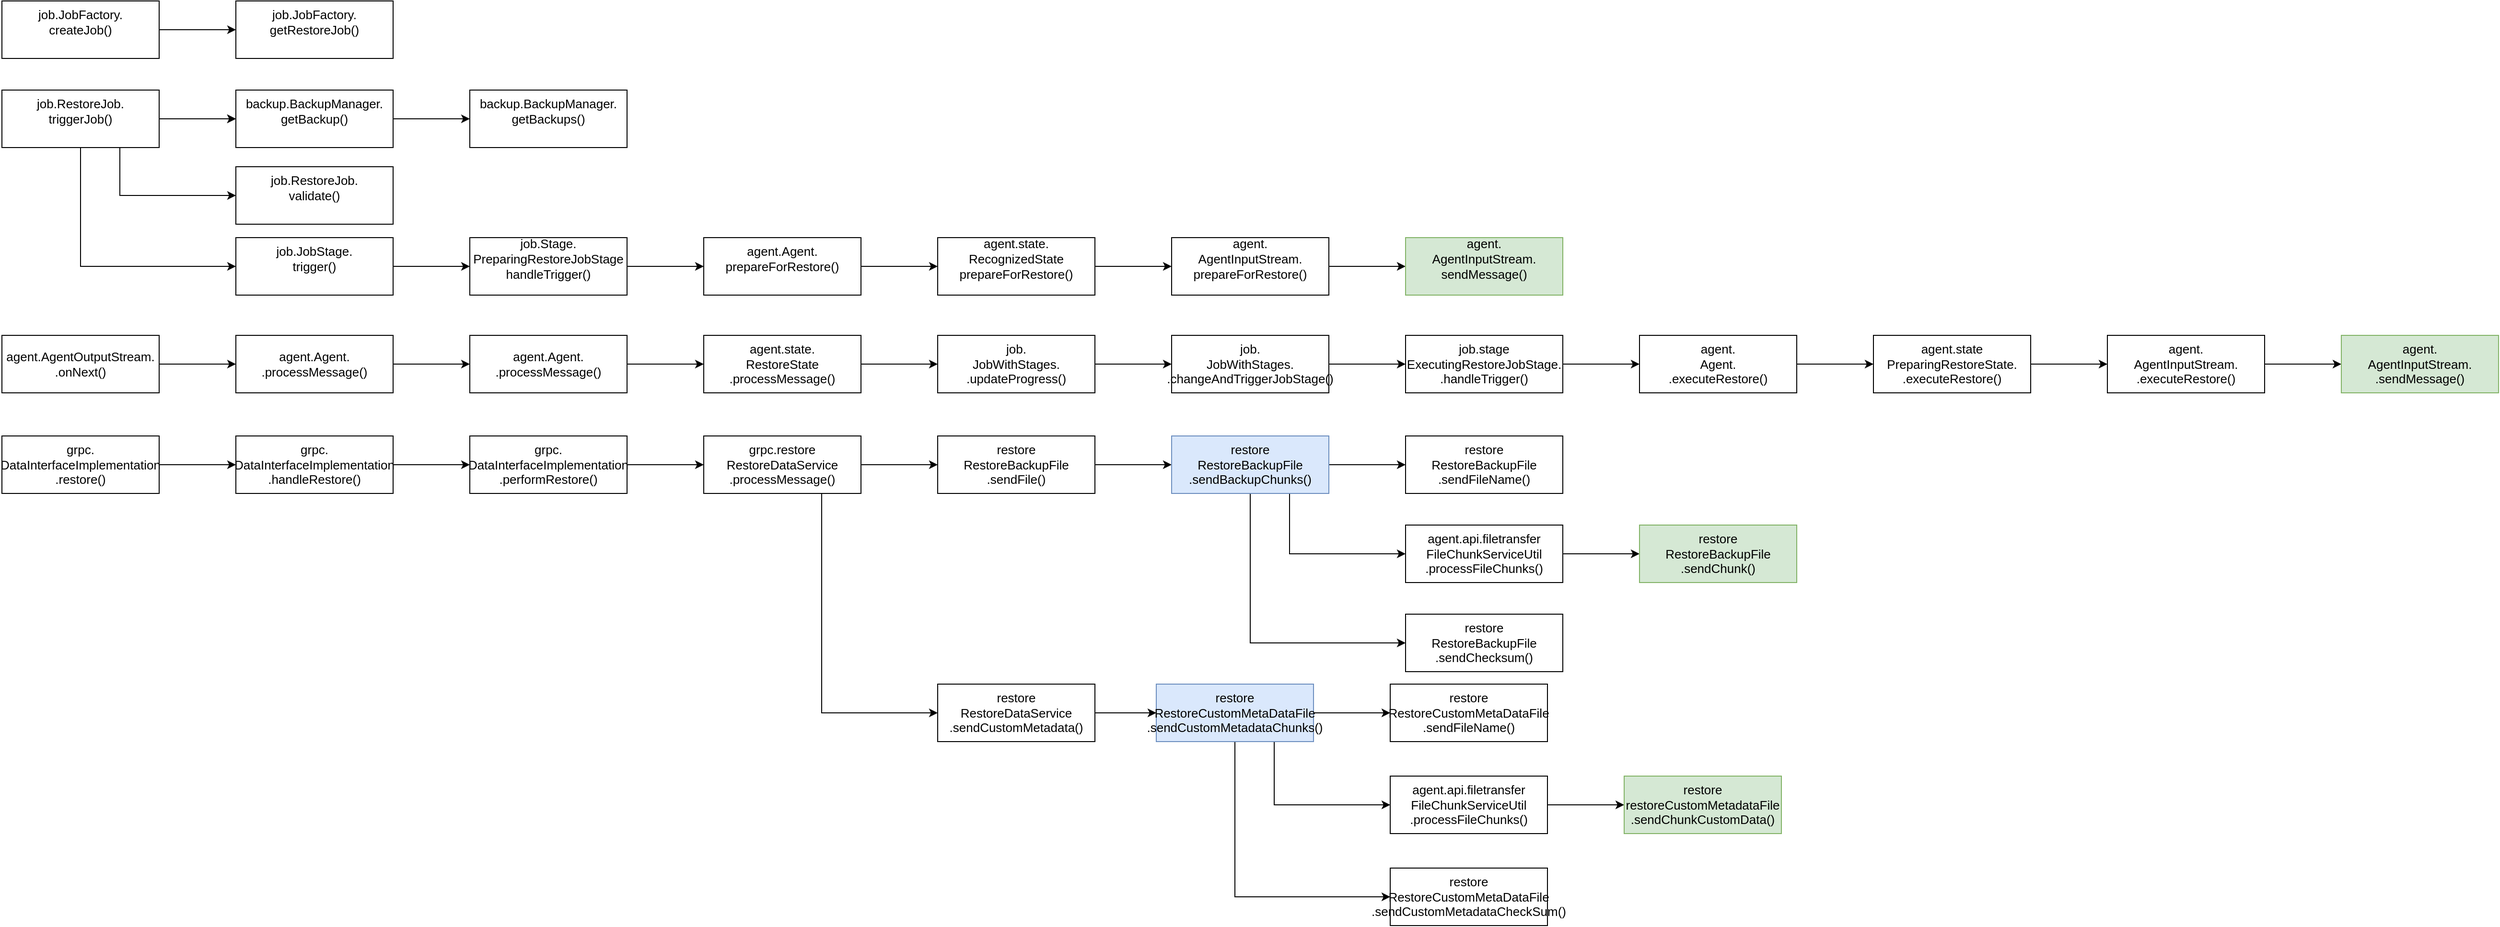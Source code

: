 <mxfile version="14.5.10" type="github" pages="2">
  <diagram id="lK9nZaVqMlM8sbXci29S" name="Page-1">
    <mxGraphModel dx="252" dy="563" grid="0" gridSize="10" guides="1" tooltips="1" connect="1" arrows="1" fold="1" page="0" pageScale="1" pageWidth="827" pageHeight="1169" math="0" shadow="0">
      <root>
        <mxCell id="0" />
        <mxCell id="1" parent="0" />
        <mxCell id="Fjx9dnmoz72Yz2STyHT2-3" value="" style="edgeStyle=orthogonalEdgeStyle;rounded=0;orthogonalLoop=1;jettySize=auto;html=1;fontSize=13;" parent="1" source="Fjx9dnmoz72Yz2STyHT2-1" target="Fjx9dnmoz72Yz2STyHT2-2" edge="1">
          <mxGeometry relative="1" as="geometry" />
        </mxCell>
        <UserObject label="&lt;div style=&quot;font-size: 13px;&quot;&gt;job.JobFactory.&lt;/div&gt;&lt;div style=&quot;font-size: 13px;&quot;&gt;createJob()&lt;br style=&quot;color: rgb(0, 0, 0); font-family: helvetica; font-size: 13px; font-style: normal; letter-spacing: normal; text-align: center; text-indent: 0px; text-transform: none; word-spacing: 0px; background-color: rgb(255, 255, 255);&quot;&gt;&lt;br style=&quot;font-size: 13px;&quot;&gt;&lt;/div&gt;" id="Fjx9dnmoz72Yz2STyHT2-1">
          <mxCell style="whiteSpace=wrap;html=1;align=center;treeFolding=1;treeMoving=1;newEdgeStyle={&quot;edgeStyle&quot;:&quot;elbowEdgeStyle&quot;,&quot;startArrow&quot;:&quot;none&quot;,&quot;endArrow&quot;:&quot;none&quot;};fontStyle=0;fontSize=13;" parent="1" vertex="1">
            <mxGeometry x="806" y="235" width="164" height="60" as="geometry" />
          </mxCell>
        </UserObject>
        <UserObject label="&lt;div style=&quot;font-size: 13px;&quot;&gt;job.JobFactory.&lt;/div&gt;&lt;div style=&quot;font-size: 13px;&quot;&gt;getRestoreJob()&lt;br style=&quot;color: rgb(0, 0, 0); font-family: helvetica; font-size: 13px; font-style: normal; letter-spacing: normal; text-align: center; text-indent: 0px; text-transform: none; word-spacing: 0px; background-color: rgb(255, 255, 255);&quot;&gt;&lt;br style=&quot;font-size: 13px;&quot;&gt;&lt;/div&gt;" id="Fjx9dnmoz72Yz2STyHT2-2">
          <mxCell style="whiteSpace=wrap;html=1;align=center;treeFolding=1;treeMoving=1;newEdgeStyle={&quot;edgeStyle&quot;:&quot;elbowEdgeStyle&quot;,&quot;startArrow&quot;:&quot;none&quot;,&quot;endArrow&quot;:&quot;none&quot;};fontStyle=0;fontSize=13;" parent="1" vertex="1">
            <mxGeometry x="1050" y="235" width="164" height="60" as="geometry" />
          </mxCell>
        </UserObject>
        <mxCell id="Fjx9dnmoz72Yz2STyHT2-6" value="" style="edgeStyle=orthogonalEdgeStyle;rounded=0;orthogonalLoop=1;jettySize=auto;html=1;fontSize=13;" parent="1" source="Fjx9dnmoz72Yz2STyHT2-4" target="Fjx9dnmoz72Yz2STyHT2-5" edge="1">
          <mxGeometry relative="1" as="geometry" />
        </mxCell>
        <mxCell id="Fjx9dnmoz72Yz2STyHT2-7" value="" style="edgeStyle=orthogonalEdgeStyle;rounded=0;orthogonalLoop=1;jettySize=auto;html=1;fontSize=13;" parent="1" source="Fjx9dnmoz72Yz2STyHT2-4" target="Fjx9dnmoz72Yz2STyHT2-5" edge="1">
          <mxGeometry relative="1" as="geometry" />
        </mxCell>
        <mxCell id="Fjx9dnmoz72Yz2STyHT2-9" style="edgeStyle=orthogonalEdgeStyle;rounded=0;orthogonalLoop=1;jettySize=auto;html=1;exitX=0.75;exitY=1;exitDx=0;exitDy=0;entryX=0;entryY=0.5;entryDx=0;entryDy=0;fontSize=13;" parent="1" source="Fjx9dnmoz72Yz2STyHT2-4" target="Fjx9dnmoz72Yz2STyHT2-8" edge="1">
          <mxGeometry relative="1" as="geometry" />
        </mxCell>
        <mxCell id="Fjx9dnmoz72Yz2STyHT2-11" style="edgeStyle=orthogonalEdgeStyle;rounded=0;orthogonalLoop=1;jettySize=auto;html=1;exitX=0.5;exitY=1;exitDx=0;exitDy=0;entryX=0;entryY=0.5;entryDx=0;entryDy=0;fontSize=13;" parent="1" source="Fjx9dnmoz72Yz2STyHT2-4" target="Fjx9dnmoz72Yz2STyHT2-10" edge="1">
          <mxGeometry relative="1" as="geometry" />
        </mxCell>
        <UserObject label="&lt;div style=&quot;font-size: 13px;&quot;&gt;job.RestoreJob.&lt;/div&gt;&lt;div style=&quot;font-size: 13px;&quot;&gt;triggerJob()&lt;br style=&quot;color: rgb(0, 0, 0); font-family: helvetica; font-size: 13px; font-style: normal; letter-spacing: normal; text-align: center; text-indent: 0px; text-transform: none; word-spacing: 0px; background-color: rgb(255, 255, 255);&quot;&gt;&lt;br style=&quot;font-size: 13px;&quot;&gt;&lt;/div&gt;" id="Fjx9dnmoz72Yz2STyHT2-4">
          <mxCell style="whiteSpace=wrap;html=1;align=center;treeFolding=1;treeMoving=1;newEdgeStyle={&quot;edgeStyle&quot;:&quot;elbowEdgeStyle&quot;,&quot;startArrow&quot;:&quot;none&quot;,&quot;endArrow&quot;:&quot;none&quot;};fontStyle=0;fontSize=13;" parent="1" vertex="1">
            <mxGeometry x="806" y="328" width="164" height="60" as="geometry" />
          </mxCell>
        </UserObject>
        <mxCell id="Fjx9dnmoz72Yz2STyHT2-24" value="" style="edgeStyle=orthogonalEdgeStyle;rounded=0;orthogonalLoop=1;jettySize=auto;html=1;fontSize=13;" parent="1" source="Fjx9dnmoz72Yz2STyHT2-5" target="Fjx9dnmoz72Yz2STyHT2-23" edge="1">
          <mxGeometry relative="1" as="geometry" />
        </mxCell>
        <UserObject label="&lt;div style=&quot;font-size: 13px;&quot;&gt;backup.BackupManager.&lt;/div&gt;&lt;div style=&quot;font-size: 13px;&quot;&gt;getBackup()&lt;br style=&quot;color: rgb(0, 0, 0); font-family: helvetica; font-size: 13px; font-style: normal; letter-spacing: normal; text-align: center; text-indent: 0px; text-transform: none; word-spacing: 0px; background-color: rgb(255, 255, 255);&quot;&gt;&lt;br style=&quot;font-size: 13px;&quot;&gt;&lt;/div&gt;" id="Fjx9dnmoz72Yz2STyHT2-5">
          <mxCell style="whiteSpace=wrap;html=1;align=center;treeFolding=1;treeMoving=1;newEdgeStyle={&quot;edgeStyle&quot;:&quot;elbowEdgeStyle&quot;,&quot;startArrow&quot;:&quot;none&quot;,&quot;endArrow&quot;:&quot;none&quot;};fontStyle=0;fontSize=13;" parent="1" vertex="1">
            <mxGeometry x="1050" y="328" width="164" height="60" as="geometry" />
          </mxCell>
        </UserObject>
        <UserObject label="&lt;div style=&quot;font-size: 13px;&quot;&gt;job.RestoreJob.&lt;/div&gt;&lt;div style=&quot;font-size: 13px;&quot;&gt;validate()&lt;br style=&quot;color: rgb(0, 0, 0); font-family: helvetica; font-size: 13px; font-style: normal; letter-spacing: normal; text-align: center; text-indent: 0px; text-transform: none; word-spacing: 0px; background-color: rgb(255, 255, 255);&quot;&gt;&lt;br style=&quot;font-size: 13px;&quot;&gt;&lt;/div&gt;" id="Fjx9dnmoz72Yz2STyHT2-8">
          <mxCell style="whiteSpace=wrap;html=1;align=center;treeFolding=1;treeMoving=1;newEdgeStyle={&quot;edgeStyle&quot;:&quot;elbowEdgeStyle&quot;,&quot;startArrow&quot;:&quot;none&quot;,&quot;endArrow&quot;:&quot;none&quot;};fontStyle=0;fontSize=13;" parent="1" vertex="1">
            <mxGeometry x="1050" y="408" width="164" height="60" as="geometry" />
          </mxCell>
        </UserObject>
        <mxCell id="Fjx9dnmoz72Yz2STyHT2-13" value="" style="edgeStyle=orthogonalEdgeStyle;rounded=0;orthogonalLoop=1;jettySize=auto;html=1;fontSize=13;" parent="1" source="Fjx9dnmoz72Yz2STyHT2-10" target="Fjx9dnmoz72Yz2STyHT2-12" edge="1">
          <mxGeometry relative="1" as="geometry" />
        </mxCell>
        <UserObject label="&lt;div style=&quot;font-size: 13px;&quot;&gt;job.JobStage.&lt;/div&gt;&lt;div style=&quot;font-size: 13px;&quot;&gt;trigger()&lt;br style=&quot;color: rgb(0, 0, 0); font-family: helvetica; font-size: 13px; font-style: normal; letter-spacing: normal; text-align: center; text-indent: 0px; text-transform: none; word-spacing: 0px; background-color: rgb(255, 255, 255);&quot;&gt;&lt;br style=&quot;font-size: 13px;&quot;&gt;&lt;/div&gt;" id="Fjx9dnmoz72Yz2STyHT2-10">
          <mxCell style="whiteSpace=wrap;html=1;align=center;treeFolding=1;treeMoving=1;newEdgeStyle={&quot;edgeStyle&quot;:&quot;elbowEdgeStyle&quot;,&quot;startArrow&quot;:&quot;none&quot;,&quot;endArrow&quot;:&quot;none&quot;};fontStyle=0;fontSize=13;" parent="1" vertex="1">
            <mxGeometry x="1050" y="482" width="164" height="60" as="geometry" />
          </mxCell>
        </UserObject>
        <mxCell id="Fjx9dnmoz72Yz2STyHT2-15" value="" style="edgeStyle=orthogonalEdgeStyle;rounded=0;orthogonalLoop=1;jettySize=auto;html=1;fontSize=13;" parent="1" source="Fjx9dnmoz72Yz2STyHT2-12" target="Fjx9dnmoz72Yz2STyHT2-14" edge="1">
          <mxGeometry relative="1" as="geometry" />
        </mxCell>
        <UserObject label="&lt;div style=&quot;font-size: 13px;&quot;&gt;job.Stage.&lt;/div&gt;&lt;div style=&quot;font-size: 13px;&quot;&gt;PreparingRestoreJobStage&lt;/div&gt;&lt;div style=&quot;font-size: 13px;&quot;&gt;handleTrigger()&lt;br style=&quot;color: rgb(0, 0, 0); font-family: helvetica; font-size: 13px; font-style: normal; letter-spacing: normal; text-align: center; text-indent: 0px; text-transform: none; word-spacing: 0px; background-color: rgb(255, 255, 255);&quot;&gt;&lt;br style=&quot;font-size: 13px;&quot;&gt;&lt;/div&gt;" id="Fjx9dnmoz72Yz2STyHT2-12">
          <mxCell style="whiteSpace=wrap;html=1;align=center;treeFolding=1;treeMoving=1;newEdgeStyle={&quot;edgeStyle&quot;:&quot;elbowEdgeStyle&quot;,&quot;startArrow&quot;:&quot;none&quot;,&quot;endArrow&quot;:&quot;none&quot;};fontStyle=0;fontSize=13;" parent="1" vertex="1">
            <mxGeometry x="1294" y="482" width="164" height="60" as="geometry" />
          </mxCell>
        </UserObject>
        <mxCell id="Fjx9dnmoz72Yz2STyHT2-17" value="" style="edgeStyle=orthogonalEdgeStyle;rounded=0;orthogonalLoop=1;jettySize=auto;html=1;fontSize=13;" parent="1" source="Fjx9dnmoz72Yz2STyHT2-14" target="Fjx9dnmoz72Yz2STyHT2-16" edge="1">
          <mxGeometry relative="1" as="geometry" />
        </mxCell>
        <UserObject label="&lt;div style=&quot;font-size: 13px;&quot;&gt;agent.Agent.&lt;/div&gt;&lt;div style=&quot;font-size: 13px;&quot;&gt;&lt;span style=&quot;font-size: 13px;&quot;&gt;prepareForRestore()&lt;/span&gt;&lt;/div&gt;&lt;div style=&quot;font-size: 13px;&quot;&gt;&lt;br style=&quot;font-size: 13px;&quot;&gt;&lt;/div&gt;" id="Fjx9dnmoz72Yz2STyHT2-14">
          <mxCell style="whiteSpace=wrap;html=1;align=center;treeFolding=1;treeMoving=1;newEdgeStyle={&quot;edgeStyle&quot;:&quot;elbowEdgeStyle&quot;,&quot;startArrow&quot;:&quot;none&quot;,&quot;endArrow&quot;:&quot;none&quot;};fontStyle=0;fontSize=13;" parent="1" vertex="1">
            <mxGeometry x="1538" y="482" width="164" height="60" as="geometry" />
          </mxCell>
        </UserObject>
        <mxCell id="Fjx9dnmoz72Yz2STyHT2-20" value="" style="edgeStyle=orthogonalEdgeStyle;rounded=0;orthogonalLoop=1;jettySize=auto;html=1;fontSize=13;" parent="1" source="Fjx9dnmoz72Yz2STyHT2-16" target="Fjx9dnmoz72Yz2STyHT2-19" edge="1">
          <mxGeometry relative="1" as="geometry" />
        </mxCell>
        <UserObject label="&lt;div style=&quot;font-size: 13px;&quot;&gt;agent.state.&lt;/div&gt;&lt;div style=&quot;font-size: 13px;&quot;&gt;RecognizedState&lt;/div&gt;&lt;div style=&quot;font-size: 13px;&quot;&gt;&lt;span style=&quot;font-size: 13px;&quot;&gt;prepareForRestore()&lt;/span&gt;&lt;/div&gt;&lt;div style=&quot;font-size: 13px;&quot;&gt;&lt;br style=&quot;font-size: 13px;&quot;&gt;&lt;/div&gt;" id="Fjx9dnmoz72Yz2STyHT2-16">
          <mxCell style="whiteSpace=wrap;html=1;align=center;treeFolding=1;treeMoving=1;newEdgeStyle={&quot;edgeStyle&quot;:&quot;elbowEdgeStyle&quot;,&quot;startArrow&quot;:&quot;none&quot;,&quot;endArrow&quot;:&quot;none&quot;};fontStyle=0;fontSize=13;" parent="1" vertex="1">
            <mxGeometry x="1782" y="482" width="164" height="60" as="geometry" />
          </mxCell>
        </UserObject>
        <mxCell id="Fjx9dnmoz72Yz2STyHT2-22" value="" style="edgeStyle=orthogonalEdgeStyle;rounded=0;orthogonalLoop=1;jettySize=auto;html=1;fontSize=13;" parent="1" source="Fjx9dnmoz72Yz2STyHT2-19" target="Fjx9dnmoz72Yz2STyHT2-21" edge="1">
          <mxGeometry relative="1" as="geometry" />
        </mxCell>
        <UserObject label="&lt;div style=&quot;font-size: 13px;&quot;&gt;agent.&lt;/div&gt;&lt;div style=&quot;font-size: 13px;&quot;&gt;AgentInputStream.&lt;/div&gt;&lt;div style=&quot;font-size: 13px;&quot;&gt;&lt;span style=&quot;font-size: 13px;&quot;&gt;prepareForRestore()&lt;/span&gt;&lt;/div&gt;&lt;div style=&quot;font-size: 13px;&quot;&gt;&lt;br style=&quot;font-size: 13px;&quot;&gt;&lt;/div&gt;" id="Fjx9dnmoz72Yz2STyHT2-19">
          <mxCell style="whiteSpace=wrap;html=1;align=center;treeFolding=1;treeMoving=1;newEdgeStyle={&quot;edgeStyle&quot;:&quot;elbowEdgeStyle&quot;,&quot;startArrow&quot;:&quot;none&quot;,&quot;endArrow&quot;:&quot;none&quot;};fontStyle=0;fontSize=13;" parent="1" vertex="1">
            <mxGeometry x="2026" y="482" width="164" height="60" as="geometry" />
          </mxCell>
        </UserObject>
        <UserObject label="&lt;div style=&quot;font-size: 13px;&quot;&gt;agent.&lt;/div&gt;&lt;div style=&quot;font-size: 13px;&quot;&gt;AgentInputStream.&lt;/div&gt;&lt;div style=&quot;font-size: 13px;&quot;&gt;&lt;span style=&quot;font-size: 13px;&quot;&gt;sendMessage()&lt;/span&gt;&lt;/div&gt;&lt;div style=&quot;font-size: 13px;&quot;&gt;&lt;br style=&quot;font-size: 13px;&quot;&gt;&lt;/div&gt;" id="Fjx9dnmoz72Yz2STyHT2-21">
          <mxCell style="whiteSpace=wrap;html=1;align=center;treeFolding=1;treeMoving=1;newEdgeStyle={&quot;edgeStyle&quot;:&quot;elbowEdgeStyle&quot;,&quot;startArrow&quot;:&quot;none&quot;,&quot;endArrow&quot;:&quot;none&quot;};fontStyle=0;fontSize=13;fillColor=#d5e8d4;strokeColor=#82b366;" parent="1" vertex="1">
            <mxGeometry x="2270" y="482" width="164" height="60" as="geometry" />
          </mxCell>
        </UserObject>
        <UserObject label="&lt;div style=&quot;font-size: 13px;&quot;&gt;backup.BackupManager.&lt;/div&gt;&lt;div style=&quot;font-size: 13px;&quot;&gt;getBackups()&lt;br style=&quot;color: rgb(0, 0, 0); font-family: helvetica; font-size: 13px; font-style: normal; letter-spacing: normal; text-align: center; text-indent: 0px; text-transform: none; word-spacing: 0px; background-color: rgb(255, 255, 255);&quot;&gt;&lt;br style=&quot;font-size: 13px;&quot;&gt;&lt;/div&gt;" id="Fjx9dnmoz72Yz2STyHT2-23">
          <mxCell style="whiteSpace=wrap;html=1;align=center;treeFolding=1;treeMoving=1;newEdgeStyle={&quot;edgeStyle&quot;:&quot;elbowEdgeStyle&quot;,&quot;startArrow&quot;:&quot;none&quot;,&quot;endArrow&quot;:&quot;none&quot;};fontStyle=0;fontSize=13;" parent="1" vertex="1">
            <mxGeometry x="1294" y="328" width="164" height="60" as="geometry" />
          </mxCell>
        </UserObject>
        <mxCell id="4Z4gMdMg-x6tJ-W0SStI-2" value="" style="edgeStyle=orthogonalEdgeStyle;rounded=0;orthogonalLoop=1;jettySize=auto;html=1;fontSize=13;" parent="1" source="kow7mqN-_49dPevDx9ai-1" target="4Z4gMdMg-x6tJ-W0SStI-1" edge="1">
          <mxGeometry relative="1" as="geometry" />
        </mxCell>
        <UserObject label="&lt;div style=&quot;font-size: 13px;&quot;&gt;agent.AgentOutputStream.&lt;/div&gt;&lt;div style=&quot;font-size: 13px;&quot;&gt;.onNext()&lt;/div&gt;" id="kow7mqN-_49dPevDx9ai-1">
          <mxCell style="whiteSpace=wrap;html=1;align=center;treeFolding=1;treeMoving=1;newEdgeStyle={&quot;edgeStyle&quot;:&quot;elbowEdgeStyle&quot;,&quot;startArrow&quot;:&quot;none&quot;,&quot;endArrow&quot;:&quot;none&quot;};fontStyle=0;fontSize=13;" parent="1" vertex="1">
            <mxGeometry x="806" y="584" width="164" height="60" as="geometry" />
          </mxCell>
        </UserObject>
        <mxCell id="4Z4gMdMg-x6tJ-W0SStI-4" value="" style="edgeStyle=orthogonalEdgeStyle;rounded=0;orthogonalLoop=1;jettySize=auto;html=1;fontSize=13;" parent="1" source="4Z4gMdMg-x6tJ-W0SStI-1" target="4Z4gMdMg-x6tJ-W0SStI-3" edge="1">
          <mxGeometry relative="1" as="geometry" />
        </mxCell>
        <UserObject label="&lt;div style=&quot;font-size: 13px;&quot;&gt;agent.Agent.&lt;/div&gt;&lt;div style=&quot;font-size: 13px;&quot;&gt;.processMessage()&lt;/div&gt;" id="4Z4gMdMg-x6tJ-W0SStI-1">
          <mxCell style="whiteSpace=wrap;html=1;align=center;treeFolding=1;treeMoving=1;newEdgeStyle={&quot;edgeStyle&quot;:&quot;elbowEdgeStyle&quot;,&quot;startArrow&quot;:&quot;none&quot;,&quot;endArrow&quot;:&quot;none&quot;};fontStyle=0;fontSize=13;" parent="1" vertex="1">
            <mxGeometry x="1050" y="584" width="164" height="60" as="geometry" />
          </mxCell>
        </UserObject>
        <mxCell id="4Z4gMdMg-x6tJ-W0SStI-6" value="" style="edgeStyle=orthogonalEdgeStyle;rounded=0;orthogonalLoop=1;jettySize=auto;html=1;fontSize=13;" parent="1" source="4Z4gMdMg-x6tJ-W0SStI-3" target="4Z4gMdMg-x6tJ-W0SStI-5" edge="1">
          <mxGeometry relative="1" as="geometry" />
        </mxCell>
        <UserObject label="&lt;div style=&quot;font-size: 13px;&quot;&gt;agent.Agent.&lt;/div&gt;&lt;div style=&quot;font-size: 13px;&quot;&gt;.processMessage()&lt;/div&gt;" id="4Z4gMdMg-x6tJ-W0SStI-3">
          <mxCell style="whiteSpace=wrap;html=1;align=center;treeFolding=1;treeMoving=1;newEdgeStyle={&quot;edgeStyle&quot;:&quot;elbowEdgeStyle&quot;,&quot;startArrow&quot;:&quot;none&quot;,&quot;endArrow&quot;:&quot;none&quot;};fontStyle=0;fontSize=13;" parent="1" vertex="1">
            <mxGeometry x="1294" y="584" width="164" height="60" as="geometry" />
          </mxCell>
        </UserObject>
        <mxCell id="4Z4gMdMg-x6tJ-W0SStI-8" value="" style="edgeStyle=orthogonalEdgeStyle;rounded=0;orthogonalLoop=1;jettySize=auto;html=1;fontSize=13;" parent="1" source="4Z4gMdMg-x6tJ-W0SStI-5" target="4Z4gMdMg-x6tJ-W0SStI-7" edge="1">
          <mxGeometry relative="1" as="geometry" />
        </mxCell>
        <UserObject label="&lt;div style=&quot;font-size: 13px;&quot;&gt;agent.state.&lt;/div&gt;&lt;div style=&quot;font-size: 13px;&quot;&gt;RestoreState&lt;/div&gt;&lt;div style=&quot;font-size: 13px;&quot;&gt;.processMessage()&lt;/div&gt;" id="4Z4gMdMg-x6tJ-W0SStI-5">
          <mxCell style="whiteSpace=wrap;html=1;align=center;treeFolding=1;treeMoving=1;newEdgeStyle={&quot;edgeStyle&quot;:&quot;elbowEdgeStyle&quot;,&quot;startArrow&quot;:&quot;none&quot;,&quot;endArrow&quot;:&quot;none&quot;};fontStyle=0;fontSize=13;" parent="1" vertex="1">
            <mxGeometry x="1538" y="584" width="164" height="60" as="geometry" />
          </mxCell>
        </UserObject>
        <mxCell id="4Z4gMdMg-x6tJ-W0SStI-10" value="" style="edgeStyle=orthogonalEdgeStyle;rounded=0;orthogonalLoop=1;jettySize=auto;html=1;fontSize=13;" parent="1" source="4Z4gMdMg-x6tJ-W0SStI-7" target="4Z4gMdMg-x6tJ-W0SStI-9" edge="1">
          <mxGeometry relative="1" as="geometry" />
        </mxCell>
        <UserObject label="&lt;div style=&quot;font-size: 13px;&quot;&gt;job.&lt;/div&gt;&lt;div style=&quot;font-size: 13px;&quot;&gt;JobWithStages.&lt;/div&gt;&lt;div style=&quot;font-size: 13px;&quot;&gt;.updateProgress()&lt;/div&gt;" id="4Z4gMdMg-x6tJ-W0SStI-7">
          <mxCell style="whiteSpace=wrap;html=1;align=center;treeFolding=1;treeMoving=1;newEdgeStyle={&quot;edgeStyle&quot;:&quot;elbowEdgeStyle&quot;,&quot;startArrow&quot;:&quot;none&quot;,&quot;endArrow&quot;:&quot;none&quot;};fontStyle=0;fontSize=13;" parent="1" vertex="1">
            <mxGeometry x="1782" y="584" width="164" height="60" as="geometry" />
          </mxCell>
        </UserObject>
        <mxCell id="4Z4gMdMg-x6tJ-W0SStI-12" value="" style="edgeStyle=orthogonalEdgeStyle;rounded=0;orthogonalLoop=1;jettySize=auto;html=1;fontSize=13;" parent="1" source="4Z4gMdMg-x6tJ-W0SStI-9" target="4Z4gMdMg-x6tJ-W0SStI-11" edge="1">
          <mxGeometry relative="1" as="geometry" />
        </mxCell>
        <UserObject label="&lt;div style=&quot;font-size: 13px;&quot;&gt;job.&lt;/div&gt;&lt;div style=&quot;font-size: 13px;&quot;&gt;JobWithStages.&lt;/div&gt;&lt;div style=&quot;font-size: 13px;&quot;&gt;.changeAndTriggerJobStage()&lt;/div&gt;" id="4Z4gMdMg-x6tJ-W0SStI-9">
          <mxCell style="whiteSpace=wrap;html=1;align=center;treeFolding=1;treeMoving=1;newEdgeStyle={&quot;edgeStyle&quot;:&quot;elbowEdgeStyle&quot;,&quot;startArrow&quot;:&quot;none&quot;,&quot;endArrow&quot;:&quot;none&quot;};fontStyle=0;fontSize=13;" parent="1" vertex="1">
            <mxGeometry x="2026" y="584" width="164" height="60" as="geometry" />
          </mxCell>
        </UserObject>
        <mxCell id="4Z4gMdMg-x6tJ-W0SStI-14" value="" style="edgeStyle=orthogonalEdgeStyle;rounded=0;orthogonalLoop=1;jettySize=auto;html=1;fontSize=13;" parent="1" source="4Z4gMdMg-x6tJ-W0SStI-11" target="4Z4gMdMg-x6tJ-W0SStI-13" edge="1">
          <mxGeometry relative="1" as="geometry" />
        </mxCell>
        <UserObject label="&lt;div style=&quot;font-size: 13px;&quot;&gt;job.stage&lt;/div&gt;&lt;div style=&quot;font-size: 13px;&quot;&gt;ExecutingRestoreJobStage.&lt;/div&gt;&lt;div style=&quot;font-size: 13px;&quot;&gt;.handleTrigger()&lt;/div&gt;" id="4Z4gMdMg-x6tJ-W0SStI-11">
          <mxCell style="whiteSpace=wrap;html=1;align=center;treeFolding=1;treeMoving=1;newEdgeStyle={&quot;edgeStyle&quot;:&quot;elbowEdgeStyle&quot;,&quot;startArrow&quot;:&quot;none&quot;,&quot;endArrow&quot;:&quot;none&quot;};fontStyle=0;fontSize=13;" parent="1" vertex="1">
            <mxGeometry x="2270" y="584" width="164" height="60" as="geometry" />
          </mxCell>
        </UserObject>
        <mxCell id="4Z4gMdMg-x6tJ-W0SStI-16" value="" style="edgeStyle=orthogonalEdgeStyle;rounded=0;orthogonalLoop=1;jettySize=auto;html=1;fontSize=13;" parent="1" source="4Z4gMdMg-x6tJ-W0SStI-13" target="4Z4gMdMg-x6tJ-W0SStI-15" edge="1">
          <mxGeometry relative="1" as="geometry" />
        </mxCell>
        <UserObject label="&lt;div style=&quot;font-size: 13px;&quot;&gt;agent.&lt;/div&gt;&lt;div style=&quot;font-size: 13px;&quot;&gt;Agent.&lt;/div&gt;&lt;div style=&quot;font-size: 13px;&quot;&gt;.executeRestore()&lt;/div&gt;" id="4Z4gMdMg-x6tJ-W0SStI-13">
          <mxCell style="whiteSpace=wrap;html=1;align=center;treeFolding=1;treeMoving=1;newEdgeStyle={&quot;edgeStyle&quot;:&quot;elbowEdgeStyle&quot;,&quot;startArrow&quot;:&quot;none&quot;,&quot;endArrow&quot;:&quot;none&quot;};fontStyle=0;fontSize=13;" parent="1" vertex="1">
            <mxGeometry x="2514" y="584" width="164" height="60" as="geometry" />
          </mxCell>
        </UserObject>
        <mxCell id="4Z4gMdMg-x6tJ-W0SStI-18" value="" style="edgeStyle=orthogonalEdgeStyle;rounded=0;orthogonalLoop=1;jettySize=auto;html=1;fontSize=13;" parent="1" source="4Z4gMdMg-x6tJ-W0SStI-15" target="4Z4gMdMg-x6tJ-W0SStI-17" edge="1">
          <mxGeometry relative="1" as="geometry" />
        </mxCell>
        <UserObject label="&lt;div style=&quot;font-size: 13px;&quot;&gt;agent.state&lt;/div&gt;&lt;div style=&quot;font-size: 13px;&quot;&gt;PreparingRestoreState.&lt;/div&gt;&lt;div style=&quot;font-size: 13px;&quot;&gt;.executeRestore()&lt;/div&gt;" id="4Z4gMdMg-x6tJ-W0SStI-15">
          <mxCell style="whiteSpace=wrap;html=1;align=center;treeFolding=1;treeMoving=1;newEdgeStyle={&quot;edgeStyle&quot;:&quot;elbowEdgeStyle&quot;,&quot;startArrow&quot;:&quot;none&quot;,&quot;endArrow&quot;:&quot;none&quot;};fontStyle=0;fontSize=13;" parent="1" vertex="1">
            <mxGeometry x="2758" y="584" width="164" height="60" as="geometry" />
          </mxCell>
        </UserObject>
        <mxCell id="Onfo3-FB-TA0vwuVxLcG-2" value="" style="edgeStyle=orthogonalEdgeStyle;rounded=0;orthogonalLoop=1;jettySize=auto;html=1;fontSize=13;" parent="1" source="4Z4gMdMg-x6tJ-W0SStI-17" target="Onfo3-FB-TA0vwuVxLcG-1" edge="1">
          <mxGeometry relative="1" as="geometry" />
        </mxCell>
        <UserObject label="&lt;div style=&quot;font-size: 13px;&quot;&gt;agent.&lt;/div&gt;&lt;div style=&quot;font-size: 13px;&quot;&gt;AgentInputStream.&lt;/div&gt;&lt;div style=&quot;font-size: 13px;&quot;&gt;.executeRestore()&lt;/div&gt;" id="4Z4gMdMg-x6tJ-W0SStI-17">
          <mxCell style="whiteSpace=wrap;html=1;align=center;treeFolding=1;treeMoving=1;newEdgeStyle={&quot;edgeStyle&quot;:&quot;elbowEdgeStyle&quot;,&quot;startArrow&quot;:&quot;none&quot;,&quot;endArrow&quot;:&quot;none&quot;};fontStyle=0;fontSize=13;" parent="1" vertex="1">
            <mxGeometry x="3002" y="584" width="164" height="60" as="geometry" />
          </mxCell>
        </UserObject>
        <mxCell id="4Z4gMdMg-x6tJ-W0SStI-21" value="" style="edgeStyle=orthogonalEdgeStyle;rounded=0;orthogonalLoop=1;jettySize=auto;html=1;fontSize=13;" parent="1" source="4Z4gMdMg-x6tJ-W0SStI-19" target="4Z4gMdMg-x6tJ-W0SStI-20" edge="1">
          <mxGeometry relative="1" as="geometry" />
        </mxCell>
        <UserObject label="&lt;div style=&quot;font-size: 13px;&quot;&gt;grpc.&lt;/div&gt;&lt;div style=&quot;font-size: 13px;&quot;&gt;DataInterfaceImplementation&lt;/div&gt;&lt;div style=&quot;font-size: 13px;&quot;&gt;.restore()&lt;/div&gt;" id="4Z4gMdMg-x6tJ-W0SStI-19">
          <mxCell style="whiteSpace=wrap;html=1;align=center;treeFolding=1;treeMoving=1;newEdgeStyle={&quot;edgeStyle&quot;:&quot;elbowEdgeStyle&quot;,&quot;startArrow&quot;:&quot;none&quot;,&quot;endArrow&quot;:&quot;none&quot;};fontStyle=0;fontSize=13;" parent="1" vertex="1">
            <mxGeometry x="806" y="689" width="164" height="60" as="geometry" />
          </mxCell>
        </UserObject>
        <mxCell id="4Z4gMdMg-x6tJ-W0SStI-23" value="" style="edgeStyle=orthogonalEdgeStyle;rounded=0;orthogonalLoop=1;jettySize=auto;html=1;fontSize=13;" parent="1" source="4Z4gMdMg-x6tJ-W0SStI-20" target="4Z4gMdMg-x6tJ-W0SStI-22" edge="1">
          <mxGeometry relative="1" as="geometry" />
        </mxCell>
        <UserObject label="&lt;div style=&quot;font-size: 13px;&quot;&gt;grpc.&lt;/div&gt;&lt;div style=&quot;font-size: 13px;&quot;&gt;DataInterfaceImplementation&lt;/div&gt;&lt;div style=&quot;font-size: 13px;&quot;&gt;.handleRestore()&lt;/div&gt;" id="4Z4gMdMg-x6tJ-W0SStI-20">
          <mxCell style="whiteSpace=wrap;html=1;align=center;treeFolding=1;treeMoving=1;newEdgeStyle={&quot;edgeStyle&quot;:&quot;elbowEdgeStyle&quot;,&quot;startArrow&quot;:&quot;none&quot;,&quot;endArrow&quot;:&quot;none&quot;};fontStyle=0;fontSize=13;" parent="1" vertex="1">
            <mxGeometry x="1050" y="689" width="164" height="60" as="geometry" />
          </mxCell>
        </UserObject>
        <mxCell id="Onfo3-FB-TA0vwuVxLcG-4" value="" style="edgeStyle=orthogonalEdgeStyle;rounded=0;orthogonalLoop=1;jettySize=auto;html=1;fontSize=13;" parent="1" source="4Z4gMdMg-x6tJ-W0SStI-22" target="Onfo3-FB-TA0vwuVxLcG-3" edge="1">
          <mxGeometry relative="1" as="geometry" />
        </mxCell>
        <UserObject label="&lt;div style=&quot;font-size: 13px;&quot;&gt;grpc.&lt;/div&gt;&lt;div style=&quot;font-size: 13px;&quot;&gt;DataInterfaceImplementation&lt;/div&gt;&lt;div style=&quot;font-size: 13px;&quot;&gt;.performRestore()&lt;/div&gt;" id="4Z4gMdMg-x6tJ-W0SStI-22">
          <mxCell style="whiteSpace=wrap;html=1;align=center;treeFolding=1;treeMoving=1;newEdgeStyle={&quot;edgeStyle&quot;:&quot;elbowEdgeStyle&quot;,&quot;startArrow&quot;:&quot;none&quot;,&quot;endArrow&quot;:&quot;none&quot;};fontStyle=0;fontSize=13;" parent="1" vertex="1">
            <mxGeometry x="1294" y="689" width="164" height="60" as="geometry" />
          </mxCell>
        </UserObject>
        <UserObject label="&lt;div style=&quot;font-size: 13px;&quot;&gt;agent.&lt;/div&gt;&lt;div style=&quot;font-size: 13px;&quot;&gt;AgentInputStream.&lt;/div&gt;&lt;div style=&quot;font-size: 13px;&quot;&gt;.sendMessage()&lt;/div&gt;" id="Onfo3-FB-TA0vwuVxLcG-1">
          <mxCell style="whiteSpace=wrap;html=1;align=center;treeFolding=1;treeMoving=1;newEdgeStyle={&quot;edgeStyle&quot;:&quot;elbowEdgeStyle&quot;,&quot;startArrow&quot;:&quot;none&quot;,&quot;endArrow&quot;:&quot;none&quot;};fontStyle=0;fontSize=13;fillColor=#d5e8d4;strokeColor=#82b366;" parent="1" vertex="1">
            <mxGeometry x="3246" y="584" width="164" height="60" as="geometry" />
          </mxCell>
        </UserObject>
        <mxCell id="Onfo3-FB-TA0vwuVxLcG-6" value="" style="edgeStyle=orthogonalEdgeStyle;rounded=0;orthogonalLoop=1;jettySize=auto;html=1;fontSize=13;" parent="1" source="Onfo3-FB-TA0vwuVxLcG-3" target="Onfo3-FB-TA0vwuVxLcG-5" edge="1">
          <mxGeometry relative="1" as="geometry" />
        </mxCell>
        <mxCell id="Onfo3-FB-TA0vwuVxLcG-16" style="edgeStyle=orthogonalEdgeStyle;rounded=0;orthogonalLoop=1;jettySize=auto;html=1;exitX=0.75;exitY=1;exitDx=0;exitDy=0;entryX=0;entryY=0.5;entryDx=0;entryDy=0;fontSize=13;" parent="1" source="Onfo3-FB-TA0vwuVxLcG-3" target="Onfo3-FB-TA0vwuVxLcG-15" edge="1">
          <mxGeometry relative="1" as="geometry" />
        </mxCell>
        <UserObject label="&lt;div style=&quot;font-size: 13px;&quot;&gt;grpc.restore&lt;/div&gt;&lt;div style=&quot;font-size: 13px;&quot;&gt;RestoreDataService&lt;/div&gt;&lt;div style=&quot;font-size: 13px;&quot;&gt;.processMessage()&lt;/div&gt;" id="Onfo3-FB-TA0vwuVxLcG-3">
          <mxCell style="whiteSpace=wrap;html=1;align=center;treeFolding=1;treeMoving=1;newEdgeStyle={&quot;edgeStyle&quot;:&quot;elbowEdgeStyle&quot;,&quot;startArrow&quot;:&quot;none&quot;,&quot;endArrow&quot;:&quot;none&quot;};fontStyle=0;fontSize=13;" parent="1" vertex="1">
            <mxGeometry x="1538" y="689" width="164" height="60" as="geometry" />
          </mxCell>
        </UserObject>
        <mxCell id="Onfo3-FB-TA0vwuVxLcG-8" value="" style="edgeStyle=orthogonalEdgeStyle;rounded=0;orthogonalLoop=1;jettySize=auto;html=1;fontSize=13;" parent="1" source="Onfo3-FB-TA0vwuVxLcG-5" target="Onfo3-FB-TA0vwuVxLcG-7" edge="1">
          <mxGeometry relative="1" as="geometry" />
        </mxCell>
        <UserObject label="&lt;div style=&quot;font-size: 13px;&quot;&gt;restore&lt;/div&gt;&lt;div style=&quot;font-size: 13px;&quot;&gt;RestoreBackupFile&lt;/div&gt;&lt;div style=&quot;font-size: 13px;&quot;&gt;.sendFile()&lt;/div&gt;" id="Onfo3-FB-TA0vwuVxLcG-5">
          <mxCell style="whiteSpace=wrap;html=1;align=center;treeFolding=1;treeMoving=1;newEdgeStyle={&quot;edgeStyle&quot;:&quot;elbowEdgeStyle&quot;,&quot;startArrow&quot;:&quot;none&quot;,&quot;endArrow&quot;:&quot;none&quot;};fontStyle=0;fontSize=13;" parent="1" vertex="1">
            <mxGeometry x="1782" y="689" width="164" height="60" as="geometry" />
          </mxCell>
        </UserObject>
        <mxCell id="Onfo3-FB-TA0vwuVxLcG-10" value="" style="edgeStyle=orthogonalEdgeStyle;rounded=0;orthogonalLoop=1;jettySize=auto;html=1;fontSize=13;" parent="1" source="Onfo3-FB-TA0vwuVxLcG-7" target="Onfo3-FB-TA0vwuVxLcG-9" edge="1">
          <mxGeometry relative="1" as="geometry" />
        </mxCell>
        <mxCell id="Onfo3-FB-TA0vwuVxLcG-12" style="edgeStyle=orthogonalEdgeStyle;rounded=0;orthogonalLoop=1;jettySize=auto;html=1;exitX=0.75;exitY=1;exitDx=0;exitDy=0;entryX=0;entryY=0.5;entryDx=0;entryDy=0;fontSize=13;" parent="1" source="Onfo3-FB-TA0vwuVxLcG-7" target="Onfo3-FB-TA0vwuVxLcG-11" edge="1">
          <mxGeometry relative="1" as="geometry" />
        </mxCell>
        <mxCell id="Onfo3-FB-TA0vwuVxLcG-27" style="edgeStyle=orthogonalEdgeStyle;rounded=0;orthogonalLoop=1;jettySize=auto;html=1;exitX=0.5;exitY=1;exitDx=0;exitDy=0;entryX=0;entryY=0.5;entryDx=0;entryDy=0;fontSize=13;" parent="1" source="Onfo3-FB-TA0vwuVxLcG-7" target="Onfo3-FB-TA0vwuVxLcG-22" edge="1">
          <mxGeometry relative="1" as="geometry" />
        </mxCell>
        <UserObject label="&lt;div style=&quot;font-size: 13px;&quot;&gt;restore&lt;/div&gt;&lt;div style=&quot;font-size: 13px;&quot;&gt;RestoreBackupFile&lt;/div&gt;&lt;div style=&quot;font-size: 13px;&quot;&gt;.sendBackupChunks()&lt;/div&gt;" id="Onfo3-FB-TA0vwuVxLcG-7">
          <mxCell style="whiteSpace=wrap;html=1;align=center;treeFolding=1;treeMoving=1;newEdgeStyle={&quot;edgeStyle&quot;:&quot;elbowEdgeStyle&quot;,&quot;startArrow&quot;:&quot;none&quot;,&quot;endArrow&quot;:&quot;none&quot;};fontStyle=0;fontSize=13;fillColor=#dae8fc;strokeColor=#6c8ebf;" parent="1" vertex="1">
            <mxGeometry x="2026" y="689" width="164" height="60" as="geometry" />
          </mxCell>
        </UserObject>
        <UserObject label="&lt;div style=&quot;font-size: 13px;&quot;&gt;restore&lt;/div&gt;&lt;div style=&quot;font-size: 13px;&quot;&gt;RestoreBackupFile&lt;/div&gt;&lt;div style=&quot;font-size: 13px;&quot;&gt;.sendFileName()&lt;/div&gt;" id="Onfo3-FB-TA0vwuVxLcG-9">
          <mxCell style="whiteSpace=wrap;html=1;align=center;treeFolding=1;treeMoving=1;newEdgeStyle={&quot;edgeStyle&quot;:&quot;elbowEdgeStyle&quot;,&quot;startArrow&quot;:&quot;none&quot;,&quot;endArrow&quot;:&quot;none&quot;};fontStyle=0;fontSize=13;" parent="1" vertex="1">
            <mxGeometry x="2270" y="689" width="164" height="60" as="geometry" />
          </mxCell>
        </UserObject>
        <mxCell id="Onfo3-FB-TA0vwuVxLcG-14" value="" style="edgeStyle=orthogonalEdgeStyle;rounded=0;orthogonalLoop=1;jettySize=auto;html=1;fontSize=13;" parent="1" source="Onfo3-FB-TA0vwuVxLcG-11" target="Onfo3-FB-TA0vwuVxLcG-13" edge="1">
          <mxGeometry relative="1" as="geometry" />
        </mxCell>
        <UserObject label="&lt;div style=&quot;font-size: 13px;&quot;&gt;agent.api.filetransfer&lt;/div&gt;&lt;div style=&quot;font-size: 13px;&quot;&gt;FileChunkServiceUtil&lt;/div&gt;&lt;div style=&quot;font-size: 13px;&quot;&gt;.processFileChunks()&lt;/div&gt;" id="Onfo3-FB-TA0vwuVxLcG-11">
          <mxCell style="whiteSpace=wrap;html=1;align=center;treeFolding=1;treeMoving=1;newEdgeStyle={&quot;edgeStyle&quot;:&quot;elbowEdgeStyle&quot;,&quot;startArrow&quot;:&quot;none&quot;,&quot;endArrow&quot;:&quot;none&quot;};fontStyle=0;fontSize=13;" parent="1" vertex="1">
            <mxGeometry x="2270" y="782" width="164" height="60" as="geometry" />
          </mxCell>
        </UserObject>
        <UserObject label="&lt;div style=&quot;font-size: 13px;&quot;&gt;restore&lt;/div&gt;&lt;div style=&quot;font-size: 13px;&quot;&gt;RestoreBackupFile&lt;/div&gt;&lt;div style=&quot;font-size: 13px;&quot;&gt;.sendChunk()&lt;/div&gt;" id="Onfo3-FB-TA0vwuVxLcG-13">
          <mxCell style="whiteSpace=wrap;html=1;align=center;treeFolding=1;treeMoving=1;newEdgeStyle={&quot;edgeStyle&quot;:&quot;elbowEdgeStyle&quot;,&quot;startArrow&quot;:&quot;none&quot;,&quot;endArrow&quot;:&quot;none&quot;};fontStyle=0;fontSize=13;fillColor=#d5e8d4;strokeColor=#82b366;" parent="1" vertex="1">
            <mxGeometry x="2514" y="782" width="164" height="60" as="geometry" />
          </mxCell>
        </UserObject>
        <mxCell id="Onfo3-FB-TA0vwuVxLcG-18" value="" style="edgeStyle=orthogonalEdgeStyle;rounded=0;orthogonalLoop=1;jettySize=auto;html=1;fontSize=13;" parent="1" source="Onfo3-FB-TA0vwuVxLcG-15" target="Onfo3-FB-TA0vwuVxLcG-17" edge="1">
          <mxGeometry relative="1" as="geometry" />
        </mxCell>
        <UserObject label="&lt;div style=&quot;font-size: 13px;&quot;&gt;restore&lt;/div&gt;&lt;div style=&quot;font-size: 13px;&quot;&gt;RestoreDataService&lt;/div&gt;&lt;div style=&quot;font-size: 13px;&quot;&gt;.sendCustomMetadata()&lt;/div&gt;" id="Onfo3-FB-TA0vwuVxLcG-15">
          <mxCell style="whiteSpace=wrap;html=1;align=center;treeFolding=1;treeMoving=1;newEdgeStyle={&quot;edgeStyle&quot;:&quot;elbowEdgeStyle&quot;,&quot;startArrow&quot;:&quot;none&quot;,&quot;endArrow&quot;:&quot;none&quot;};fontStyle=0;fontSize=13;" parent="1" vertex="1">
            <mxGeometry x="1782" y="948" width="164" height="60" as="geometry" />
          </mxCell>
        </UserObject>
        <mxCell id="Onfo3-FB-TA0vwuVxLcG-21" value="" style="edgeStyle=orthogonalEdgeStyle;rounded=0;orthogonalLoop=1;jettySize=auto;html=1;fontSize=13;" parent="1" source="Onfo3-FB-TA0vwuVxLcG-17" target="Onfo3-FB-TA0vwuVxLcG-20" edge="1">
          <mxGeometry relative="1" as="geometry" />
        </mxCell>
        <mxCell id="Onfo3-FB-TA0vwuVxLcG-26" style="edgeStyle=orthogonalEdgeStyle;rounded=0;orthogonalLoop=1;jettySize=auto;html=1;exitX=0.75;exitY=1;exitDx=0;exitDy=0;entryX=0;entryY=0.5;entryDx=0;entryDy=0;fontSize=13;" parent="1" source="Onfo3-FB-TA0vwuVxLcG-17" target="Onfo3-FB-TA0vwuVxLcG-25" edge="1">
          <mxGeometry relative="1" as="geometry" />
        </mxCell>
        <mxCell id="Onfo3-FB-TA0vwuVxLcG-31" style="edgeStyle=orthogonalEdgeStyle;rounded=0;orthogonalLoop=1;jettySize=auto;html=1;exitX=0.5;exitY=1;exitDx=0;exitDy=0;entryX=0;entryY=0.5;entryDx=0;entryDy=0;fontSize=13;" parent="1" source="Onfo3-FB-TA0vwuVxLcG-17" target="Onfo3-FB-TA0vwuVxLcG-30" edge="1">
          <mxGeometry relative="1" as="geometry" />
        </mxCell>
        <UserObject label="&lt;div style=&quot;font-size: 13px;&quot;&gt;restore&lt;/div&gt;&lt;div style=&quot;font-size: 13px;&quot;&gt;RestoreCustomMetaDataFile&lt;/div&gt;&lt;div style=&quot;font-size: 13px;&quot;&gt;.sendCustomMetadataChunks()&lt;/div&gt;" id="Onfo3-FB-TA0vwuVxLcG-17">
          <mxCell style="whiteSpace=wrap;html=1;align=center;treeFolding=1;treeMoving=1;newEdgeStyle={&quot;edgeStyle&quot;:&quot;elbowEdgeStyle&quot;,&quot;startArrow&quot;:&quot;none&quot;,&quot;endArrow&quot;:&quot;none&quot;};fontStyle=0;fontSize=13;fillColor=#dae8fc;strokeColor=#6c8ebf;" parent="1" vertex="1">
            <mxGeometry x="2010" y="948" width="164" height="60" as="geometry" />
          </mxCell>
        </UserObject>
        <UserObject label="&lt;div style=&quot;font-size: 13px;&quot;&gt;restore&lt;/div&gt;&lt;div style=&quot;font-size: 13px;&quot;&gt;RestoreCustomMetaDataFile&lt;/div&gt;&lt;div style=&quot;font-size: 13px;&quot;&gt;.sendFileName()&lt;/div&gt;" id="Onfo3-FB-TA0vwuVxLcG-20">
          <mxCell style="whiteSpace=wrap;html=1;align=center;treeFolding=1;treeMoving=1;newEdgeStyle={&quot;edgeStyle&quot;:&quot;elbowEdgeStyle&quot;,&quot;startArrow&quot;:&quot;none&quot;,&quot;endArrow&quot;:&quot;none&quot;};fontStyle=0;fontSize=13;" parent="1" vertex="1">
            <mxGeometry x="2254" y="948" width="164" height="60" as="geometry" />
          </mxCell>
        </UserObject>
        <UserObject label="&lt;div style=&quot;font-size: 13px;&quot;&gt;restore&lt;/div&gt;&lt;div style=&quot;font-size: 13px;&quot;&gt;RestoreBackupFile&lt;/div&gt;&lt;div style=&quot;font-size: 13px;&quot;&gt;.sendChecksum()&lt;/div&gt;" id="Onfo3-FB-TA0vwuVxLcG-22">
          <mxCell style="whiteSpace=wrap;html=1;align=center;treeFolding=1;treeMoving=1;newEdgeStyle={&quot;edgeStyle&quot;:&quot;elbowEdgeStyle&quot;,&quot;startArrow&quot;:&quot;none&quot;,&quot;endArrow&quot;:&quot;none&quot;};fontStyle=0;fontSize=13;" parent="1" vertex="1">
            <mxGeometry x="2270" y="875" width="164" height="60" as="geometry" />
          </mxCell>
        </UserObject>
        <mxCell id="Onfo3-FB-TA0vwuVxLcG-29" value="" style="edgeStyle=orthogonalEdgeStyle;rounded=0;orthogonalLoop=1;jettySize=auto;html=1;fontSize=13;" parent="1" source="Onfo3-FB-TA0vwuVxLcG-25" target="Onfo3-FB-TA0vwuVxLcG-28" edge="1">
          <mxGeometry relative="1" as="geometry" />
        </mxCell>
        <UserObject label="&lt;div style=&quot;font-size: 13px;&quot;&gt;agent.api.filetransfer&lt;/div&gt;&lt;div style=&quot;font-size: 13px;&quot;&gt;FileChunkServiceUtil&lt;/div&gt;&lt;div style=&quot;font-size: 13px;&quot;&gt;.processFileChunks()&lt;/div&gt;" id="Onfo3-FB-TA0vwuVxLcG-25">
          <mxCell style="whiteSpace=wrap;html=1;align=center;treeFolding=1;treeMoving=1;newEdgeStyle={&quot;edgeStyle&quot;:&quot;elbowEdgeStyle&quot;,&quot;startArrow&quot;:&quot;none&quot;,&quot;endArrow&quot;:&quot;none&quot;};fontStyle=0;fontSize=13;" parent="1" vertex="1">
            <mxGeometry x="2254" y="1044" width="164" height="60" as="geometry" />
          </mxCell>
        </UserObject>
        <UserObject label="&lt;div style=&quot;font-size: 13px;&quot;&gt;restore&lt;/div&gt;&lt;div style=&quot;font-size: 13px;&quot;&gt;restoreCustomMetadataFile&lt;/div&gt;&lt;div style=&quot;font-size: 13px;&quot;&gt;.sendChunkCustomData()&lt;/div&gt;" id="Onfo3-FB-TA0vwuVxLcG-28">
          <mxCell style="whiteSpace=wrap;html=1;align=center;treeFolding=1;treeMoving=1;newEdgeStyle={&quot;edgeStyle&quot;:&quot;elbowEdgeStyle&quot;,&quot;startArrow&quot;:&quot;none&quot;,&quot;endArrow&quot;:&quot;none&quot;};fontStyle=0;fontSize=13;fillColor=#d5e8d4;strokeColor=#82b366;" parent="1" vertex="1">
            <mxGeometry x="2498" y="1044" width="164" height="60" as="geometry" />
          </mxCell>
        </UserObject>
        <UserObject label="&lt;div style=&quot;font-size: 13px;&quot;&gt;restore&lt;/div&gt;&lt;div style=&quot;font-size: 13px;&quot;&gt;RestoreCustomMetaDataFile&lt;/div&gt;&lt;div style=&quot;font-size: 13px;&quot;&gt;.sendCustomMetadataCheckSum()&lt;/div&gt;" id="Onfo3-FB-TA0vwuVxLcG-30">
          <mxCell style="whiteSpace=wrap;html=1;align=center;treeFolding=1;treeMoving=1;newEdgeStyle={&quot;edgeStyle&quot;:&quot;elbowEdgeStyle&quot;,&quot;startArrow&quot;:&quot;none&quot;,&quot;endArrow&quot;:&quot;none&quot;};fontStyle=0;fontSize=13;" parent="1" vertex="1">
            <mxGeometry x="2254" y="1140" width="164" height="60" as="geometry" />
          </mxCell>
        </UserObject>
      </root>
    </mxGraphModel>
  </diagram>
  <diagram id="R3RoUXutfNqbzqMdvnP6" name="Agent State Loop">
    <mxGraphModel dx="1052" dy="554" grid="0" gridSize="10" guides="1" tooltips="1" connect="1" arrows="1" fold="1" page="0" pageScale="1" pageWidth="827" pageHeight="1169" math="0" shadow="0">
      <root>
        <mxCell id="YIyKynR0rkKEg_xDmPHq-0" />
        <mxCell id="YIyKynR0rkKEg_xDmPHq-1" parent="YIyKynR0rkKEg_xDmPHq-0" />
        <mxCell id="YIyKynR0rkKEg_xDmPHq-4" value="register" style="edgeStyle=orthogonalEdgeStyle;rounded=0;orthogonalLoop=1;jettySize=auto;html=1;" edge="1" parent="YIyKynR0rkKEg_xDmPHq-1" source="YIyKynR0rkKEg_xDmPHq-2" target="YIyKynR0rkKEg_xDmPHq-3">
          <mxGeometry relative="1" as="geometry" />
        </mxCell>
        <mxCell id="YIyKynR0rkKEg_xDmPHq-2" value="UnrecognizedState" style="rounded=0;whiteSpace=wrap;html=1;" vertex="1" parent="YIyKynR0rkKEg_xDmPHq-1">
          <mxGeometry x="91" y="237" width="120" height="60" as="geometry" />
        </mxCell>
        <mxCell id="YIyKynR0rkKEg_xDmPHq-6" value="restore" style="edgeStyle=orthogonalEdgeStyle;rounded=0;orthogonalLoop=1;jettySize=auto;html=1;" edge="1" parent="YIyKynR0rkKEg_xDmPHq-1" source="YIyKynR0rkKEg_xDmPHq-3" target="YIyKynR0rkKEg_xDmPHq-5">
          <mxGeometry relative="1" as="geometry" />
        </mxCell>
        <mxCell id="YIyKynR0rkKEg_xDmPHq-3" value="RecognizedState" style="rounded=0;whiteSpace=wrap;html=1;" vertex="1" parent="YIyKynR0rkKEg_xDmPHq-1">
          <mxGeometry x="371" y="237" width="120" height="60" as="geometry" />
        </mxCell>
        <mxCell id="YIyKynR0rkKEg_xDmPHq-8" value="" style="edgeStyle=orthogonalEdgeStyle;rounded=0;orthogonalLoop=1;jettySize=auto;html=1;" edge="1" parent="YIyKynR0rkKEg_xDmPHq-1" source="YIyKynR0rkKEg_xDmPHq-5" target="YIyKynR0rkKEg_xDmPHq-7">
          <mxGeometry relative="1" as="geometry" />
        </mxCell>
        <mxCell id="YIyKynR0rkKEg_xDmPHq-5" value="PreparingRestoreState" style="rounded=0;whiteSpace=wrap;html=1;" vertex="1" parent="YIyKynR0rkKEg_xDmPHq-1">
          <mxGeometry x="590" y="237" width="146" height="60" as="geometry" />
        </mxCell>
        <mxCell id="YIyKynR0rkKEg_xDmPHq-9" style="edgeStyle=orthogonalEdgeStyle;rounded=0;orthogonalLoop=1;jettySize=auto;html=1;exitX=1;exitY=0.5;exitDx=0;exitDy=0;" edge="1" parent="YIyKynR0rkKEg_xDmPHq-1" source="YIyKynR0rkKEg_xDmPHq-7">
          <mxGeometry relative="1" as="geometry">
            <mxPoint x="889.252" y="230.92" as="targetPoint" />
            <Array as="points">
              <mxPoint x="982" y="267" />
              <mxPoint x="982" y="195" />
              <mxPoint x="889" y="195" />
            </Array>
          </mxGeometry>
        </mxCell>
        <mxCell id="YIyKynR0rkKEg_xDmPHq-11" value="" style="edgeStyle=orthogonalEdgeStyle;rounded=0;orthogonalLoop=1;jettySize=auto;html=1;" edge="1" parent="YIyKynR0rkKEg_xDmPHq-1" source="YIyKynR0rkKEg_xDmPHq-7" target="YIyKynR0rkKEg_xDmPHq-10">
          <mxGeometry relative="1" as="geometry" />
        </mxCell>
        <mxCell id="YIyKynR0rkKEg_xDmPHq-7" value="ExecutingRestoreState" style="rounded=0;whiteSpace=wrap;html=1;" vertex="1" parent="YIyKynR0rkKEg_xDmPHq-1">
          <mxGeometry x="816" y="237" width="146" height="60" as="geometry" />
        </mxCell>
        <mxCell id="YIyKynR0rkKEg_xDmPHq-12" style="edgeStyle=orthogonalEdgeStyle;rounded=0;orthogonalLoop=1;jettySize=auto;html=1;exitX=1;exitY=0.5;exitDx=0;exitDy=0;" edge="1" parent="YIyKynR0rkKEg_xDmPHq-1" source="YIyKynR0rkKEg_xDmPHq-10">
          <mxGeometry relative="1" as="geometry">
            <mxPoint x="1115.134" y="232.534" as="targetPoint" />
          </mxGeometry>
        </mxCell>
        <mxCell id="YIyKynR0rkKEg_xDmPHq-10" value="PostActionRestoreState" style="rounded=0;whiteSpace=wrap;html=1;" vertex="1" parent="YIyKynR0rkKEg_xDmPHq-1">
          <mxGeometry x="1042" y="237" width="146" height="60" as="geometry" />
        </mxCell>
      </root>
    </mxGraphModel>
  </diagram>
</mxfile>
